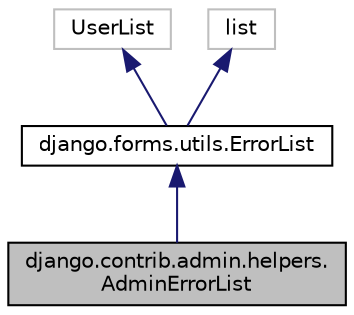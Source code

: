 digraph "django.contrib.admin.helpers.AdminErrorList"
{
 // LATEX_PDF_SIZE
  edge [fontname="Helvetica",fontsize="10",labelfontname="Helvetica",labelfontsize="10"];
  node [fontname="Helvetica",fontsize="10",shape=record];
  Node1 [label="django.contrib.admin.helpers.\lAdminErrorList",height=0.2,width=0.4,color="black", fillcolor="grey75", style="filled", fontcolor="black",tooltip=" "];
  Node2 -> Node1 [dir="back",color="midnightblue",fontsize="10",style="solid"];
  Node2 [label="django.forms.utils.ErrorList",height=0.2,width=0.4,color="black", fillcolor="white", style="filled",URL="$classdjango_1_1forms_1_1utils_1_1_error_list.html",tooltip=" "];
  Node3 -> Node2 [dir="back",color="midnightblue",fontsize="10",style="solid"];
  Node3 [label="UserList",height=0.2,width=0.4,color="grey75", fillcolor="white", style="filled",tooltip=" "];
  Node4 -> Node2 [dir="back",color="midnightblue",fontsize="10",style="solid"];
  Node4 [label="list",height=0.2,width=0.4,color="grey75", fillcolor="white", style="filled",tooltip=" "];
}
